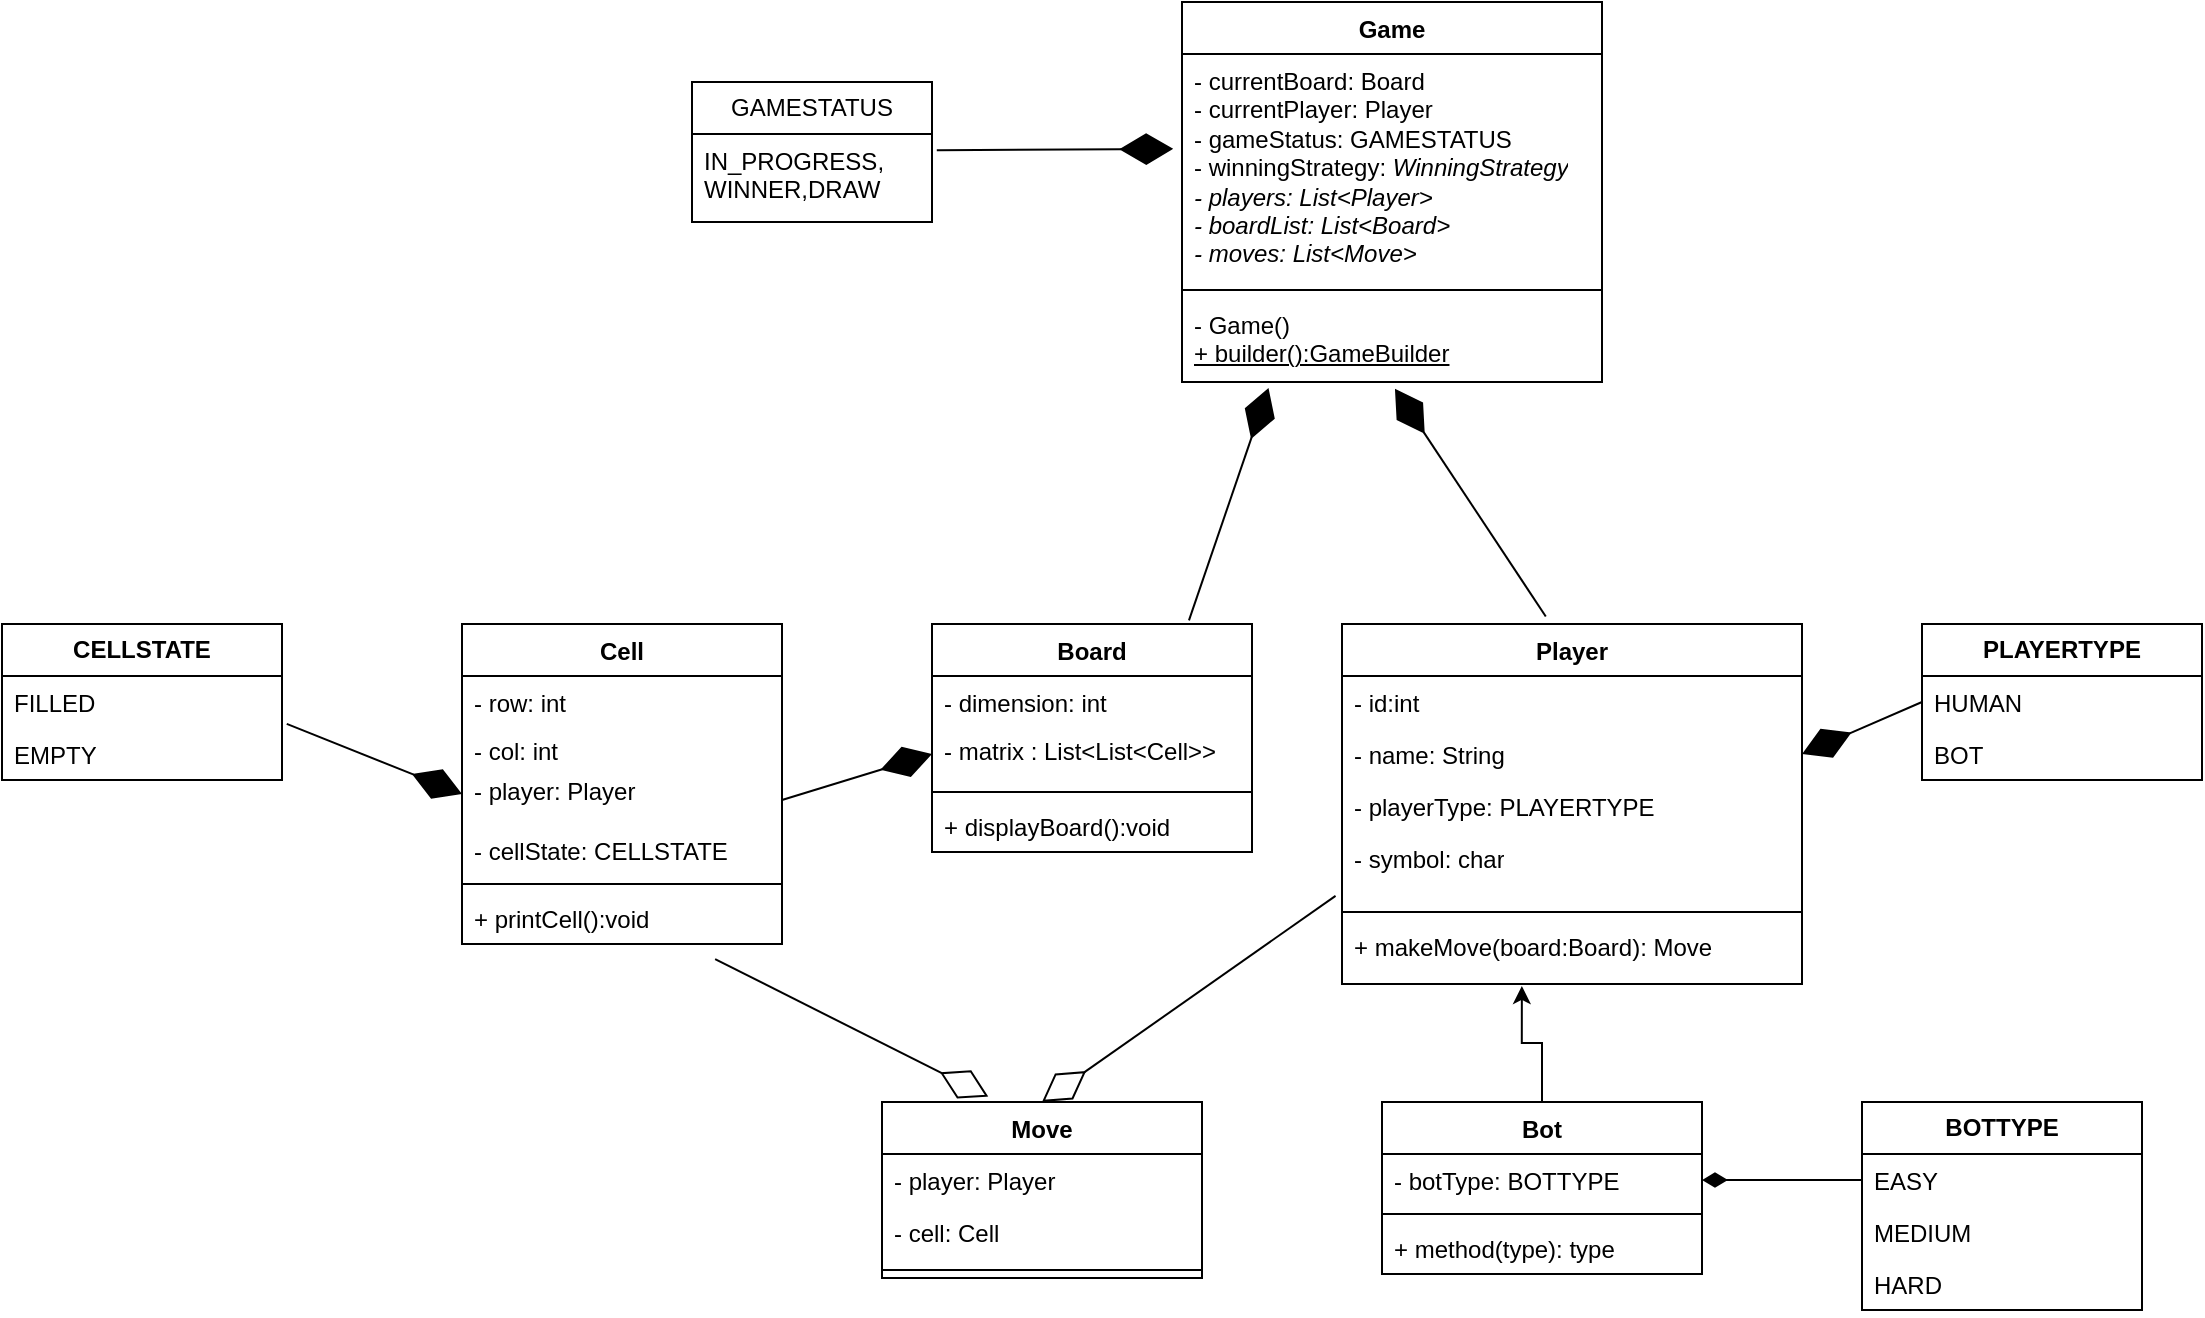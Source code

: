 <mxfile version="23.1.5" type="device">
  <diagram id="uEWSKqfCV4KpD2PR8V26" name="Page-1">
    <mxGraphModel dx="2465" dy="1957" grid="1" gridSize="10" guides="1" tooltips="1" connect="1" arrows="1" fold="1" page="1" pageScale="1" pageWidth="850" pageHeight="1100" background="none" math="0" shadow="0">
      <root>
        <mxCell id="0" />
        <mxCell id="1" parent="0" />
        <mxCell id="M9uw00rGzDnpIEgSYZgT-1" value="Game" style="swimlane;fontStyle=1;align=center;verticalAlign=top;childLayout=stackLayout;horizontal=1;startSize=26;horizontalStack=0;resizeParent=1;resizeParentMax=0;resizeLast=0;collapsible=1;marginBottom=0;whiteSpace=wrap;html=1;" vertex="1" parent="1">
          <mxGeometry x="390" y="-30" width="210" height="190" as="geometry" />
        </mxCell>
        <mxCell id="M9uw00rGzDnpIEgSYZgT-2" value="- currentBoard: Board&lt;br&gt;- currentPlayer: Player&lt;br&gt;- gameStatus: GAMESTATUS&lt;br&gt;- winningStrategy: &lt;i&gt;WinningStrategy&lt;br&gt;- players: List&amp;lt;Player&amp;gt;&lt;br&gt;- boardList: List&amp;lt;Board&amp;gt;&lt;br&gt;- moves: List&amp;lt;Move&amp;gt;&lt;br&gt;&lt;br&gt;&lt;/i&gt;" style="text;strokeColor=none;fillColor=none;align=left;verticalAlign=top;spacingLeft=4;spacingRight=4;overflow=hidden;rotatable=0;points=[[0,0.5],[1,0.5]];portConstraint=eastwest;whiteSpace=wrap;html=1;" vertex="1" parent="M9uw00rGzDnpIEgSYZgT-1">
          <mxGeometry y="26" width="210" height="114" as="geometry" />
        </mxCell>
        <mxCell id="M9uw00rGzDnpIEgSYZgT-3" value="" style="line;strokeWidth=1;fillColor=none;align=left;verticalAlign=middle;spacingTop=-1;spacingLeft=3;spacingRight=3;rotatable=0;labelPosition=right;points=[];portConstraint=eastwest;strokeColor=inherit;" vertex="1" parent="M9uw00rGzDnpIEgSYZgT-1">
          <mxGeometry y="140" width="210" height="8" as="geometry" />
        </mxCell>
        <mxCell id="M9uw00rGzDnpIEgSYZgT-4" value="- Game()&lt;br&gt;&lt;u&gt;+ builder():GameBuilder&lt;/u&gt;" style="text;strokeColor=none;fillColor=none;align=left;verticalAlign=top;spacingLeft=4;spacingRight=4;overflow=hidden;rotatable=0;points=[[0,0.5],[1,0.5]];portConstraint=eastwest;whiteSpace=wrap;html=1;" vertex="1" parent="M9uw00rGzDnpIEgSYZgT-1">
          <mxGeometry y="148" width="210" height="42" as="geometry" />
        </mxCell>
        <mxCell id="M9uw00rGzDnpIEgSYZgT-5" value="Board" style="swimlane;fontStyle=1;align=center;verticalAlign=top;childLayout=stackLayout;horizontal=1;startSize=26;horizontalStack=0;resizeParent=1;resizeParentMax=0;resizeLast=0;collapsible=1;marginBottom=0;whiteSpace=wrap;html=1;" vertex="1" parent="1">
          <mxGeometry x="265" y="281" width="160" height="114" as="geometry" />
        </mxCell>
        <mxCell id="M9uw00rGzDnpIEgSYZgT-21" value="- dimension: int&lt;span style=&quot;white-space: pre;&quot;&gt;&#x9;&lt;/span&gt;" style="text;strokeColor=none;fillColor=none;align=left;verticalAlign=top;spacingLeft=4;spacingRight=4;overflow=hidden;rotatable=0;points=[[0,0.5],[1,0.5]];portConstraint=eastwest;whiteSpace=wrap;html=1;" vertex="1" parent="M9uw00rGzDnpIEgSYZgT-5">
          <mxGeometry y="26" width="160" height="24" as="geometry" />
        </mxCell>
        <mxCell id="M9uw00rGzDnpIEgSYZgT-6" value="- matrix : List&amp;lt;List&amp;lt;Cell&amp;gt;&amp;gt;" style="text;strokeColor=none;fillColor=none;align=left;verticalAlign=top;spacingLeft=4;spacingRight=4;overflow=hidden;rotatable=0;points=[[0,0.5],[1,0.5]];portConstraint=eastwest;whiteSpace=wrap;html=1;" vertex="1" parent="M9uw00rGzDnpIEgSYZgT-5">
          <mxGeometry y="50" width="160" height="30" as="geometry" />
        </mxCell>
        <mxCell id="M9uw00rGzDnpIEgSYZgT-7" value="" style="line;strokeWidth=1;fillColor=none;align=left;verticalAlign=middle;spacingTop=-1;spacingLeft=3;spacingRight=3;rotatable=0;labelPosition=right;points=[];portConstraint=eastwest;strokeColor=inherit;" vertex="1" parent="M9uw00rGzDnpIEgSYZgT-5">
          <mxGeometry y="80" width="160" height="8" as="geometry" />
        </mxCell>
        <mxCell id="M9uw00rGzDnpIEgSYZgT-8" value="+ displayBoard():void" style="text;strokeColor=none;fillColor=none;align=left;verticalAlign=top;spacingLeft=4;spacingRight=4;overflow=hidden;rotatable=0;points=[[0,0.5],[1,0.5]];portConstraint=eastwest;whiteSpace=wrap;html=1;" vertex="1" parent="M9uw00rGzDnpIEgSYZgT-5">
          <mxGeometry y="88" width="160" height="26" as="geometry" />
        </mxCell>
        <mxCell id="M9uw00rGzDnpIEgSYZgT-9" value="Player" style="swimlane;fontStyle=1;align=center;verticalAlign=top;childLayout=stackLayout;horizontal=1;startSize=26;horizontalStack=0;resizeParent=1;resizeParentMax=0;resizeLast=0;collapsible=1;marginBottom=0;whiteSpace=wrap;html=1;" vertex="1" parent="1">
          <mxGeometry x="470" y="281" width="230" height="180" as="geometry" />
        </mxCell>
        <mxCell id="M9uw00rGzDnpIEgSYZgT-30" value="- id:int" style="text;strokeColor=none;fillColor=none;align=left;verticalAlign=top;spacingLeft=4;spacingRight=4;overflow=hidden;rotatable=0;points=[[0,0.5],[1,0.5]];portConstraint=eastwest;whiteSpace=wrap;html=1;" vertex="1" parent="M9uw00rGzDnpIEgSYZgT-9">
          <mxGeometry y="26" width="230" height="26" as="geometry" />
        </mxCell>
        <mxCell id="M9uw00rGzDnpIEgSYZgT-28" value="- name: String" style="text;strokeColor=none;fillColor=none;align=left;verticalAlign=top;spacingLeft=4;spacingRight=4;overflow=hidden;rotatable=0;points=[[0,0.5],[1,0.5]];portConstraint=eastwest;whiteSpace=wrap;html=1;" vertex="1" parent="M9uw00rGzDnpIEgSYZgT-9">
          <mxGeometry y="52" width="230" height="26" as="geometry" />
        </mxCell>
        <mxCell id="M9uw00rGzDnpIEgSYZgT-29" value="- playerType: PLAYERTYPE" style="text;strokeColor=none;fillColor=none;align=left;verticalAlign=top;spacingLeft=4;spacingRight=4;overflow=hidden;rotatable=0;points=[[0,0.5],[1,0.5]];portConstraint=eastwest;whiteSpace=wrap;html=1;" vertex="1" parent="M9uw00rGzDnpIEgSYZgT-9">
          <mxGeometry y="78" width="230" height="26" as="geometry" />
        </mxCell>
        <mxCell id="M9uw00rGzDnpIEgSYZgT-10" value="- symbol: char" style="text;strokeColor=none;fillColor=none;align=left;verticalAlign=top;spacingLeft=4;spacingRight=4;overflow=hidden;rotatable=0;points=[[0,0.5],[1,0.5]];portConstraint=eastwest;whiteSpace=wrap;html=1;" vertex="1" parent="M9uw00rGzDnpIEgSYZgT-9">
          <mxGeometry y="104" width="230" height="36" as="geometry" />
        </mxCell>
        <mxCell id="M9uw00rGzDnpIEgSYZgT-11" value="" style="line;strokeWidth=1;fillColor=none;align=left;verticalAlign=middle;spacingTop=-1;spacingLeft=3;spacingRight=3;rotatable=0;labelPosition=right;points=[];portConstraint=eastwest;strokeColor=inherit;" vertex="1" parent="M9uw00rGzDnpIEgSYZgT-9">
          <mxGeometry y="140" width="230" height="8" as="geometry" />
        </mxCell>
        <mxCell id="M9uw00rGzDnpIEgSYZgT-12" value="+ makeMove(board:Board): Move" style="text;strokeColor=none;fillColor=none;align=left;verticalAlign=top;spacingLeft=4;spacingRight=4;overflow=hidden;rotatable=0;points=[[0,0.5],[1,0.5]];portConstraint=eastwest;whiteSpace=wrap;html=1;" vertex="1" parent="M9uw00rGzDnpIEgSYZgT-9">
          <mxGeometry y="148" width="230" height="32" as="geometry" />
        </mxCell>
        <mxCell id="M9uw00rGzDnpIEgSYZgT-13" value="GAMESTATUS" style="swimlane;fontStyle=0;childLayout=stackLayout;horizontal=1;startSize=26;fillColor=none;horizontalStack=0;resizeParent=1;resizeParentMax=0;resizeLast=0;collapsible=1;marginBottom=0;whiteSpace=wrap;html=1;" vertex="1" parent="1">
          <mxGeometry x="145" y="10" width="120" height="70" as="geometry" />
        </mxCell>
        <mxCell id="M9uw00rGzDnpIEgSYZgT-14" value="IN_PROGRESS,&lt;br&gt;WINNER,DRAW&lt;div&gt;&lt;br&gt;&lt;/div&gt;" style="text;strokeColor=none;fillColor=none;align=left;verticalAlign=top;spacingLeft=4;spacingRight=4;overflow=hidden;rotatable=0;points=[[0,0.5],[1,0.5]];portConstraint=eastwest;whiteSpace=wrap;html=1;" vertex="1" parent="M9uw00rGzDnpIEgSYZgT-13">
          <mxGeometry y="26" width="120" height="44" as="geometry" />
        </mxCell>
        <mxCell id="M9uw00rGzDnpIEgSYZgT-17" value="Move" style="swimlane;fontStyle=1;align=center;verticalAlign=top;childLayout=stackLayout;horizontal=1;startSize=26;horizontalStack=0;resizeParent=1;resizeParentMax=0;resizeLast=0;collapsible=1;marginBottom=0;whiteSpace=wrap;html=1;" vertex="1" parent="1">
          <mxGeometry x="240" y="520" width="160" height="88" as="geometry" />
        </mxCell>
        <mxCell id="M9uw00rGzDnpIEgSYZgT-35" value="- player: Player" style="text;strokeColor=none;fillColor=none;align=left;verticalAlign=top;spacingLeft=4;spacingRight=4;overflow=hidden;rotatable=0;points=[[0,0.5],[1,0.5]];portConstraint=eastwest;whiteSpace=wrap;html=1;" vertex="1" parent="M9uw00rGzDnpIEgSYZgT-17">
          <mxGeometry y="26" width="160" height="26" as="geometry" />
        </mxCell>
        <mxCell id="M9uw00rGzDnpIEgSYZgT-18" value="- cell: Cell" style="text;strokeColor=none;fillColor=none;align=left;verticalAlign=top;spacingLeft=4;spacingRight=4;overflow=hidden;rotatable=0;points=[[0,0.5],[1,0.5]];portConstraint=eastwest;whiteSpace=wrap;html=1;" vertex="1" parent="M9uw00rGzDnpIEgSYZgT-17">
          <mxGeometry y="52" width="160" height="28" as="geometry" />
        </mxCell>
        <mxCell id="M9uw00rGzDnpIEgSYZgT-19" value="" style="line;strokeWidth=1;fillColor=none;align=left;verticalAlign=middle;spacingTop=-1;spacingLeft=3;spacingRight=3;rotatable=0;labelPosition=right;points=[];portConstraint=eastwest;strokeColor=inherit;" vertex="1" parent="M9uw00rGzDnpIEgSYZgT-17">
          <mxGeometry y="80" width="160" height="8" as="geometry" />
        </mxCell>
        <mxCell id="M9uw00rGzDnpIEgSYZgT-22" value="Cell" style="swimlane;fontStyle=1;align=center;verticalAlign=top;childLayout=stackLayout;horizontal=1;startSize=26;horizontalStack=0;resizeParent=1;resizeParentMax=0;resizeLast=0;collapsible=1;marginBottom=0;whiteSpace=wrap;html=1;" vertex="1" parent="1">
          <mxGeometry x="30" y="281" width="160" height="160" as="geometry" />
        </mxCell>
        <mxCell id="M9uw00rGzDnpIEgSYZgT-26" value="- row: int" style="text;strokeColor=none;fillColor=none;align=left;verticalAlign=top;spacingLeft=4;spacingRight=4;overflow=hidden;rotatable=0;points=[[0,0.5],[1,0.5]];portConstraint=eastwest;whiteSpace=wrap;html=1;" vertex="1" parent="M9uw00rGzDnpIEgSYZgT-22">
          <mxGeometry y="26" width="160" height="24" as="geometry" />
        </mxCell>
        <mxCell id="M9uw00rGzDnpIEgSYZgT-27" value="- col: int" style="text;strokeColor=none;fillColor=none;align=left;verticalAlign=top;spacingLeft=4;spacingRight=4;overflow=hidden;rotatable=0;points=[[0,0.5],[1,0.5]];portConstraint=eastwest;whiteSpace=wrap;html=1;" vertex="1" parent="M9uw00rGzDnpIEgSYZgT-22">
          <mxGeometry y="50" width="160" height="20" as="geometry" />
        </mxCell>
        <mxCell id="M9uw00rGzDnpIEgSYZgT-23" value="- player: Player" style="text;strokeColor=none;fillColor=none;align=left;verticalAlign=top;spacingLeft=4;spacingRight=4;overflow=hidden;rotatable=0;points=[[0,0.5],[1,0.5]];portConstraint=eastwest;whiteSpace=wrap;html=1;" vertex="1" parent="M9uw00rGzDnpIEgSYZgT-22">
          <mxGeometry y="70" width="160" height="30" as="geometry" />
        </mxCell>
        <mxCell id="M9uw00rGzDnpIEgSYZgT-36" value="- cellState: CELLSTATE" style="text;strokeColor=none;fillColor=none;align=left;verticalAlign=top;spacingLeft=4;spacingRight=4;overflow=hidden;rotatable=0;points=[[0,0.5],[1,0.5]];portConstraint=eastwest;whiteSpace=wrap;html=1;" vertex="1" parent="M9uw00rGzDnpIEgSYZgT-22">
          <mxGeometry y="100" width="160" height="26" as="geometry" />
        </mxCell>
        <mxCell id="M9uw00rGzDnpIEgSYZgT-24" value="" style="line;strokeWidth=1;fillColor=none;align=left;verticalAlign=middle;spacingTop=-1;spacingLeft=3;spacingRight=3;rotatable=0;labelPosition=right;points=[];portConstraint=eastwest;strokeColor=inherit;" vertex="1" parent="M9uw00rGzDnpIEgSYZgT-22">
          <mxGeometry y="126" width="160" height="8" as="geometry" />
        </mxCell>
        <mxCell id="M9uw00rGzDnpIEgSYZgT-25" value="+ printCell():void" style="text;strokeColor=none;fillColor=none;align=left;verticalAlign=top;spacingLeft=4;spacingRight=4;overflow=hidden;rotatable=0;points=[[0,0.5],[1,0.5]];portConstraint=eastwest;whiteSpace=wrap;html=1;" vertex="1" parent="M9uw00rGzDnpIEgSYZgT-22">
          <mxGeometry y="134" width="160" height="26" as="geometry" />
        </mxCell>
        <mxCell id="M9uw00rGzDnpIEgSYZgT-31" value="&lt;b&gt;PLAYERTYPE&lt;/b&gt;" style="swimlane;fontStyle=0;childLayout=stackLayout;horizontal=1;startSize=26;fillColor=none;horizontalStack=0;resizeParent=1;resizeParentMax=0;resizeLast=0;collapsible=1;marginBottom=0;whiteSpace=wrap;html=1;" vertex="1" parent="1">
          <mxGeometry x="760" y="281" width="140" height="78" as="geometry" />
        </mxCell>
        <mxCell id="M9uw00rGzDnpIEgSYZgT-32" value="HUMAN" style="text;strokeColor=none;fillColor=none;align=left;verticalAlign=top;spacingLeft=4;spacingRight=4;overflow=hidden;rotatable=0;points=[[0,0.5],[1,0.5]];portConstraint=eastwest;whiteSpace=wrap;html=1;" vertex="1" parent="M9uw00rGzDnpIEgSYZgT-31">
          <mxGeometry y="26" width="140" height="26" as="geometry" />
        </mxCell>
        <mxCell id="M9uw00rGzDnpIEgSYZgT-33" value="BOT" style="text;strokeColor=none;fillColor=none;align=left;verticalAlign=top;spacingLeft=4;spacingRight=4;overflow=hidden;rotatable=0;points=[[0,0.5],[1,0.5]];portConstraint=eastwest;whiteSpace=wrap;html=1;" vertex="1" parent="M9uw00rGzDnpIEgSYZgT-31">
          <mxGeometry y="52" width="140" height="26" as="geometry" />
        </mxCell>
        <mxCell id="M9uw00rGzDnpIEgSYZgT-37" value="&lt;b&gt;CELLSTATE&lt;/b&gt;" style="swimlane;fontStyle=0;childLayout=stackLayout;horizontal=1;startSize=26;fillColor=none;horizontalStack=0;resizeParent=1;resizeParentMax=0;resizeLast=0;collapsible=1;marginBottom=0;whiteSpace=wrap;html=1;" vertex="1" parent="1">
          <mxGeometry x="-200" y="281" width="140" height="78" as="geometry" />
        </mxCell>
        <mxCell id="M9uw00rGzDnpIEgSYZgT-38" value="FILLED" style="text;strokeColor=none;fillColor=none;align=left;verticalAlign=top;spacingLeft=4;spacingRight=4;overflow=hidden;rotatable=0;points=[[0,0.5],[1,0.5]];portConstraint=eastwest;whiteSpace=wrap;html=1;" vertex="1" parent="M9uw00rGzDnpIEgSYZgT-37">
          <mxGeometry y="26" width="140" height="26" as="geometry" />
        </mxCell>
        <mxCell id="M9uw00rGzDnpIEgSYZgT-39" value="EMPTY" style="text;strokeColor=none;fillColor=none;align=left;verticalAlign=top;spacingLeft=4;spacingRight=4;overflow=hidden;rotatable=0;points=[[0,0.5],[1,0.5]];portConstraint=eastwest;whiteSpace=wrap;html=1;" vertex="1" parent="M9uw00rGzDnpIEgSYZgT-37">
          <mxGeometry y="52" width="140" height="26" as="geometry" />
        </mxCell>
        <mxCell id="M9uw00rGzDnpIEgSYZgT-62" style="edgeStyle=orthogonalEdgeStyle;rounded=0;orthogonalLoop=1;jettySize=auto;html=1;entryX=0.391;entryY=1.031;entryDx=0;entryDy=0;entryPerimeter=0;" edge="1" parent="1" source="M9uw00rGzDnpIEgSYZgT-41" target="M9uw00rGzDnpIEgSYZgT-12">
          <mxGeometry relative="1" as="geometry">
            <mxPoint x="560" y="490" as="targetPoint" />
          </mxGeometry>
        </mxCell>
        <mxCell id="M9uw00rGzDnpIEgSYZgT-41" value="Bot" style="swimlane;fontStyle=1;align=center;verticalAlign=top;childLayout=stackLayout;horizontal=1;startSize=26;horizontalStack=0;resizeParent=1;resizeParentMax=0;resizeLast=0;collapsible=1;marginBottom=0;whiteSpace=wrap;html=1;" vertex="1" parent="1">
          <mxGeometry x="490" y="520" width="160" height="86" as="geometry" />
        </mxCell>
        <mxCell id="M9uw00rGzDnpIEgSYZgT-42" value="- botType: BOTTYPE" style="text;strokeColor=none;fillColor=none;align=left;verticalAlign=top;spacingLeft=4;spacingRight=4;overflow=hidden;rotatable=0;points=[[0,0.5],[1,0.5]];portConstraint=eastwest;whiteSpace=wrap;html=1;" vertex="1" parent="M9uw00rGzDnpIEgSYZgT-41">
          <mxGeometry y="26" width="160" height="26" as="geometry" />
        </mxCell>
        <mxCell id="M9uw00rGzDnpIEgSYZgT-43" value="" style="line;strokeWidth=1;fillColor=none;align=left;verticalAlign=middle;spacingTop=-1;spacingLeft=3;spacingRight=3;rotatable=0;labelPosition=right;points=[];portConstraint=eastwest;strokeColor=inherit;" vertex="1" parent="M9uw00rGzDnpIEgSYZgT-41">
          <mxGeometry y="52" width="160" height="8" as="geometry" />
        </mxCell>
        <mxCell id="M9uw00rGzDnpIEgSYZgT-44" value="+ method(type): type" style="text;strokeColor=none;fillColor=none;align=left;verticalAlign=top;spacingLeft=4;spacingRight=4;overflow=hidden;rotatable=0;points=[[0,0.5],[1,0.5]];portConstraint=eastwest;whiteSpace=wrap;html=1;" vertex="1" parent="M9uw00rGzDnpIEgSYZgT-41">
          <mxGeometry y="60" width="160" height="26" as="geometry" />
        </mxCell>
        <mxCell id="M9uw00rGzDnpIEgSYZgT-45" value="&lt;b&gt;BOTTYPE&lt;/b&gt;" style="swimlane;fontStyle=0;childLayout=stackLayout;horizontal=1;startSize=26;fillColor=none;horizontalStack=0;resizeParent=1;resizeParentMax=0;resizeLast=0;collapsible=1;marginBottom=0;whiteSpace=wrap;html=1;" vertex="1" parent="1">
          <mxGeometry x="730" y="520" width="140" height="104" as="geometry" />
        </mxCell>
        <mxCell id="M9uw00rGzDnpIEgSYZgT-46" value="EASY" style="text;strokeColor=none;fillColor=none;align=left;verticalAlign=top;spacingLeft=4;spacingRight=4;overflow=hidden;rotatable=0;points=[[0,0.5],[1,0.5]];portConstraint=eastwest;whiteSpace=wrap;html=1;" vertex="1" parent="M9uw00rGzDnpIEgSYZgT-45">
          <mxGeometry y="26" width="140" height="26" as="geometry" />
        </mxCell>
        <mxCell id="M9uw00rGzDnpIEgSYZgT-47" value="MEDIUM" style="text;strokeColor=none;fillColor=none;align=left;verticalAlign=top;spacingLeft=4;spacingRight=4;overflow=hidden;rotatable=0;points=[[0,0.5],[1,0.5]];portConstraint=eastwest;whiteSpace=wrap;html=1;" vertex="1" parent="M9uw00rGzDnpIEgSYZgT-45">
          <mxGeometry y="52" width="140" height="26" as="geometry" />
        </mxCell>
        <mxCell id="M9uw00rGzDnpIEgSYZgT-48" value="HARD" style="text;strokeColor=none;fillColor=none;align=left;verticalAlign=top;spacingLeft=4;spacingRight=4;overflow=hidden;rotatable=0;points=[[0,0.5],[1,0.5]];portConstraint=eastwest;whiteSpace=wrap;html=1;" vertex="1" parent="M9uw00rGzDnpIEgSYZgT-45">
          <mxGeometry y="78" width="140" height="26" as="geometry" />
        </mxCell>
        <mxCell id="M9uw00rGzDnpIEgSYZgT-49" value="" style="endArrow=diamondThin;endFill=0;endSize=24;html=1;rounded=0;entryX=0.332;entryY=-0.031;entryDx=0;entryDy=0;entryPerimeter=0;exitX=0.791;exitY=1.29;exitDx=0;exitDy=0;exitPerimeter=0;" edge="1" parent="1" source="M9uw00rGzDnpIEgSYZgT-25" target="M9uw00rGzDnpIEgSYZgT-17">
          <mxGeometry width="160" relative="1" as="geometry">
            <mxPoint x="60" y="510" as="sourcePoint" />
            <mxPoint x="220" y="510" as="targetPoint" />
          </mxGeometry>
        </mxCell>
        <mxCell id="M9uw00rGzDnpIEgSYZgT-51" value="" style="endArrow=diamondThin;endFill=1;endSize=24;html=1;rounded=0;exitX=1.02;exitY=0.186;exitDx=0;exitDy=0;exitPerimeter=0;entryX=-0.021;entryY=0.416;entryDx=0;entryDy=0;entryPerimeter=0;" edge="1" parent="1" source="M9uw00rGzDnpIEgSYZgT-14" target="M9uw00rGzDnpIEgSYZgT-2">
          <mxGeometry width="160" relative="1" as="geometry">
            <mxPoint x="180" y="84.5" as="sourcePoint" />
            <mxPoint x="310" y="84.5" as="targetPoint" />
          </mxGeometry>
        </mxCell>
        <mxCell id="M9uw00rGzDnpIEgSYZgT-54" value="" style="endArrow=diamondThin;endFill=1;endSize=24;html=1;rounded=0;exitX=0.803;exitY=-0.016;exitDx=0;exitDy=0;entryX=0.206;entryY=1.071;entryDx=0;entryDy=0;entryPerimeter=0;exitPerimeter=0;" edge="1" parent="1" source="M9uw00rGzDnpIEgSYZgT-5" target="M9uw00rGzDnpIEgSYZgT-4">
          <mxGeometry width="160" relative="1" as="geometry">
            <mxPoint x="210" y="518.37" as="sourcePoint" />
            <mxPoint x="297.9" y="89.998" as="targetPoint" />
            <Array as="points" />
          </mxGeometry>
        </mxCell>
        <mxCell id="M9uw00rGzDnpIEgSYZgT-53" value="" style="endArrow=diamondThin;endFill=1;endSize=24;html=1;rounded=0;exitX=0.443;exitY=-0.021;exitDx=0;exitDy=0;entryX=0.507;entryY=1.081;entryDx=0;entryDy=0;entryPerimeter=0;exitPerimeter=0;" edge="1" parent="1" source="M9uw00rGzDnpIEgSYZgT-9" target="M9uw00rGzDnpIEgSYZgT-4">
          <mxGeometry width="160" relative="1" as="geometry">
            <mxPoint x="687.94" y="525.62" as="sourcePoint" />
            <mxPoint x="425.0" y="169.996" as="targetPoint" />
            <Array as="points" />
          </mxGeometry>
        </mxCell>
        <mxCell id="M9uw00rGzDnpIEgSYZgT-56" value="" style="endArrow=diamondThin;endFill=1;endSize=24;html=1;rounded=0;exitX=1;exitY=0.6;exitDx=0;exitDy=0;exitPerimeter=0;entryX=0;entryY=0.5;entryDx=0;entryDy=0;" edge="1" parent="1" source="M9uw00rGzDnpIEgSYZgT-23" target="M9uw00rGzDnpIEgSYZgT-6">
          <mxGeometry width="160" relative="1" as="geometry">
            <mxPoint x="30" y="360" as="sourcePoint" />
            <mxPoint x="164" y="369" as="targetPoint" />
          </mxGeometry>
        </mxCell>
        <mxCell id="M9uw00rGzDnpIEgSYZgT-59" value="" style="html=1;startArrow=diamondThin;startFill=1;edgeStyle=elbowEdgeStyle;elbow=vertical;startSize=10;endArrow=none;endFill=0;rounded=0;exitX=1;exitY=0.5;exitDx=0;exitDy=0;entryX=0;entryY=0.5;entryDx=0;entryDy=0;" edge="1" parent="1" source="M9uw00rGzDnpIEgSYZgT-42" target="M9uw00rGzDnpIEgSYZgT-46">
          <mxGeometry width="160" relative="1" as="geometry">
            <mxPoint x="570" y="620" as="sourcePoint" />
            <mxPoint x="730" y="620" as="targetPoint" />
          </mxGeometry>
        </mxCell>
        <mxCell id="M9uw00rGzDnpIEgSYZgT-60" value="" style="endArrow=diamondThin;endFill=1;endSize=24;html=1;rounded=0;exitX=1.017;exitY=0.92;exitDx=0;exitDy=0;exitPerimeter=0;entryX=0;entryY=0.5;entryDx=0;entryDy=0;" edge="1" parent="1" source="M9uw00rGzDnpIEgSYZgT-38" target="M9uw00rGzDnpIEgSYZgT-23">
          <mxGeometry width="160" relative="1" as="geometry">
            <mxPoint x="-290" y="360.23" as="sourcePoint" />
            <mxPoint x="-150" y="360.23" as="targetPoint" />
          </mxGeometry>
        </mxCell>
        <mxCell id="M9uw00rGzDnpIEgSYZgT-61" value="" style="endArrow=diamondThin;endFill=0;endSize=24;html=1;rounded=0;entryX=0.5;entryY=0;entryDx=0;entryDy=0;exitX=-0.014;exitY=0.887;exitDx=0;exitDy=0;exitPerimeter=0;" edge="1" parent="1" source="M9uw00rGzDnpIEgSYZgT-10" target="M9uw00rGzDnpIEgSYZgT-17">
          <mxGeometry width="160" relative="1" as="geometry">
            <mxPoint x="160" y="440" as="sourcePoint" />
            <mxPoint x="296" y="598" as="targetPoint" />
          </mxGeometry>
        </mxCell>
        <mxCell id="M9uw00rGzDnpIEgSYZgT-64" value="" style="endArrow=diamondThin;endFill=1;endSize=24;html=1;rounded=0;exitX=0;exitY=0.5;exitDx=0;exitDy=0;entryX=1;entryY=0.5;entryDx=0;entryDy=0;" edge="1" parent="1" source="M9uw00rGzDnpIEgSYZgT-32" target="M9uw00rGzDnpIEgSYZgT-28">
          <mxGeometry width="160" relative="1" as="geometry">
            <mxPoint x="730" y="310" as="sourcePoint" />
            <mxPoint x="750" y="370" as="targetPoint" />
          </mxGeometry>
        </mxCell>
      </root>
    </mxGraphModel>
  </diagram>
</mxfile>
